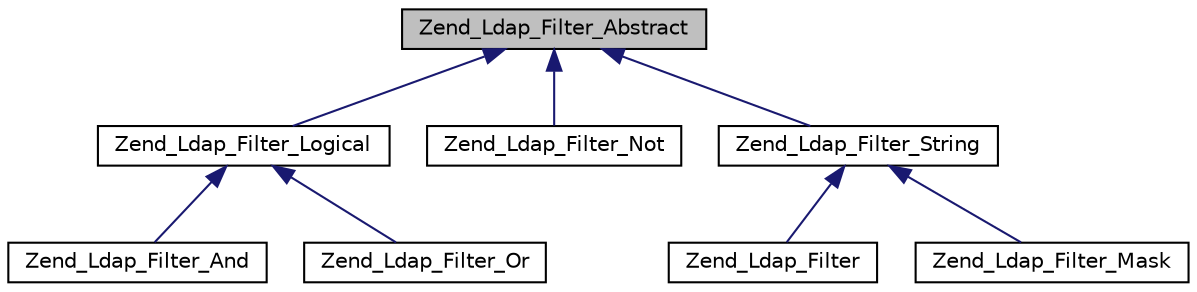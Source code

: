 digraph G
{
  edge [fontname="Helvetica",fontsize="10",labelfontname="Helvetica",labelfontsize="10"];
  node [fontname="Helvetica",fontsize="10",shape=record];
  Node1 [label="Zend_Ldap_Filter_Abstract",height=0.2,width=0.4,color="black", fillcolor="grey75", style="filled" fontcolor="black"];
  Node1 -> Node2 [dir="back",color="midnightblue",fontsize="10",style="solid",fontname="Helvetica"];
  Node2 [label="Zend_Ldap_Filter_Logical",height=0.2,width=0.4,color="black", fillcolor="white", style="filled",URL="$class_zend___ldap___filter___logical.html"];
  Node2 -> Node3 [dir="back",color="midnightblue",fontsize="10",style="solid",fontname="Helvetica"];
  Node3 [label="Zend_Ldap_Filter_And",height=0.2,width=0.4,color="black", fillcolor="white", style="filled",URL="$class_zend___ldap___filter___and.html"];
  Node2 -> Node4 [dir="back",color="midnightblue",fontsize="10",style="solid",fontname="Helvetica"];
  Node4 [label="Zend_Ldap_Filter_Or",height=0.2,width=0.4,color="black", fillcolor="white", style="filled",URL="$class_zend___ldap___filter___or.html"];
  Node1 -> Node5 [dir="back",color="midnightblue",fontsize="10",style="solid",fontname="Helvetica"];
  Node5 [label="Zend_Ldap_Filter_Not",height=0.2,width=0.4,color="black", fillcolor="white", style="filled",URL="$class_zend___ldap___filter___not.html"];
  Node1 -> Node6 [dir="back",color="midnightblue",fontsize="10",style="solid",fontname="Helvetica"];
  Node6 [label="Zend_Ldap_Filter_String",height=0.2,width=0.4,color="black", fillcolor="white", style="filled",URL="$class_zend___ldap___filter___string.html"];
  Node6 -> Node7 [dir="back",color="midnightblue",fontsize="10",style="solid",fontname="Helvetica"];
  Node7 [label="Zend_Ldap_Filter",height=0.2,width=0.4,color="black", fillcolor="white", style="filled",URL="$class_zend___ldap___filter.html"];
  Node6 -> Node8 [dir="back",color="midnightblue",fontsize="10",style="solid",fontname="Helvetica"];
  Node8 [label="Zend_Ldap_Filter_Mask",height=0.2,width=0.4,color="black", fillcolor="white", style="filled",URL="$class_zend___ldap___filter___mask.html"];
}
